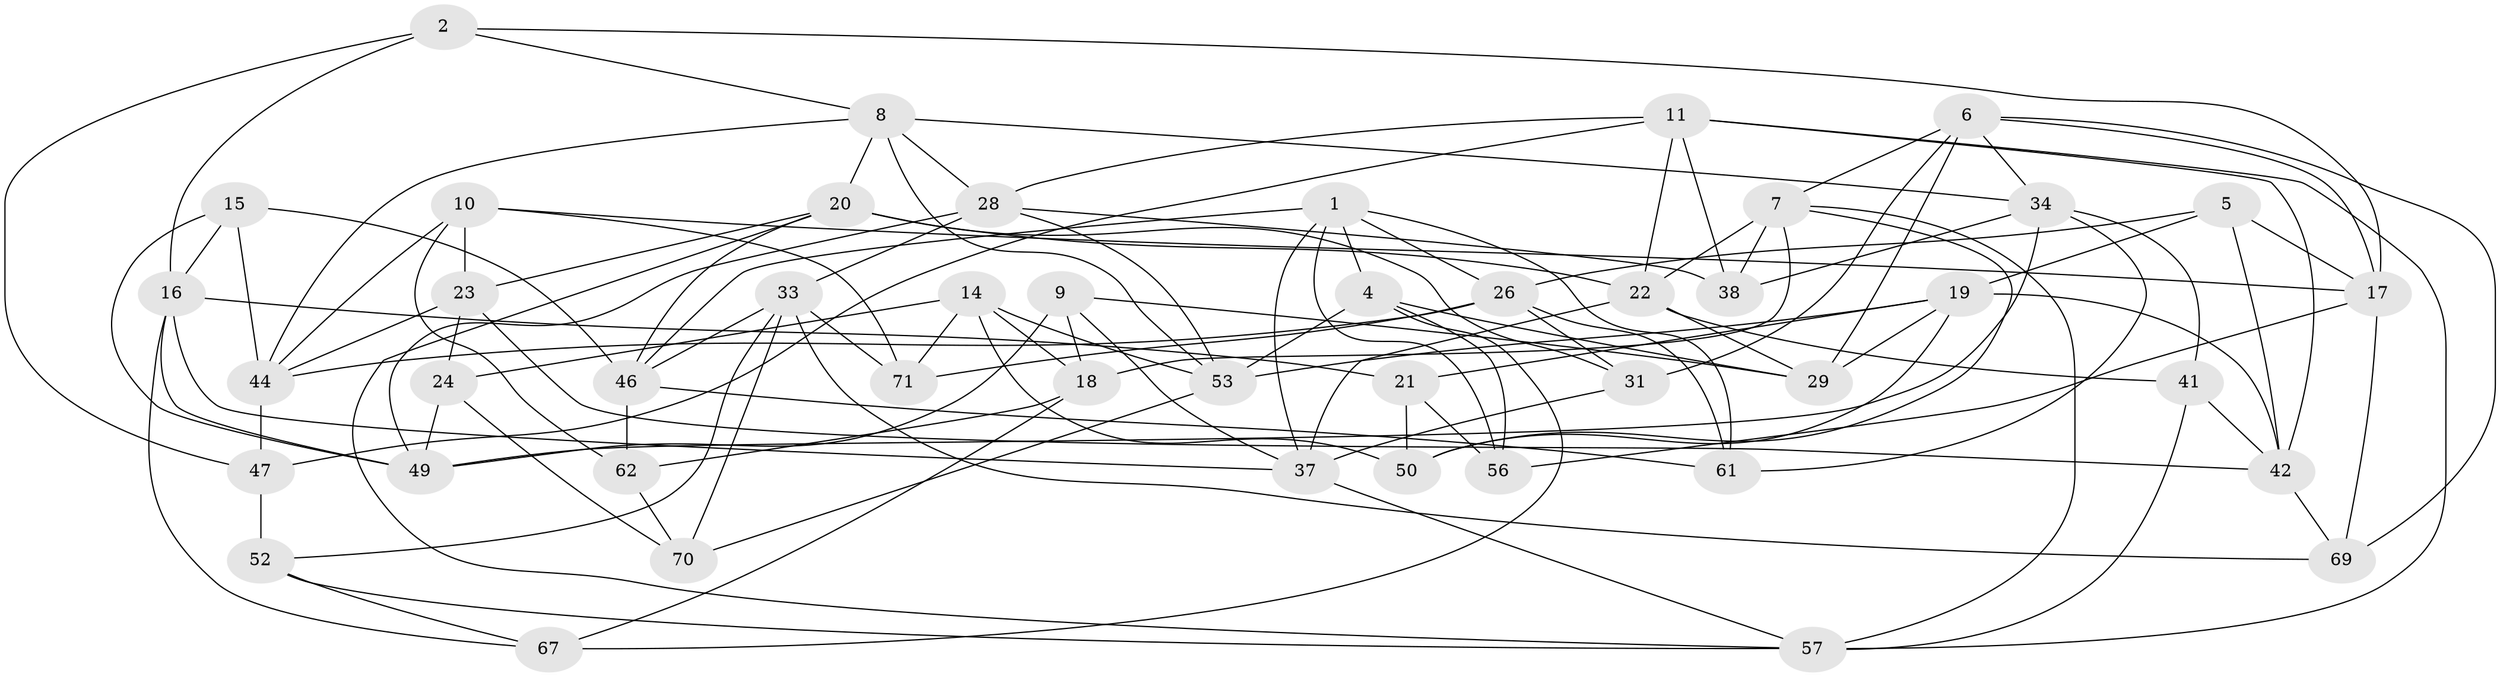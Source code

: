 // Generated by graph-tools (version 1.1) at 2025/24/03/03/25 07:24:30]
// undirected, 46 vertices, 116 edges
graph export_dot {
graph [start="1"]
  node [color=gray90,style=filled];
  1 [super="+3"];
  2;
  4 [super="+39"];
  5;
  6 [super="+25"];
  7 [super="+27"];
  8 [super="+45"];
  9;
  10 [super="+13"];
  11 [super="+12"];
  14 [super="+36"];
  15;
  16 [super="+40"];
  17 [super="+60"];
  18 [super="+43"];
  19 [super="+64"];
  20 [super="+30"];
  21;
  22 [super="+63"];
  23 [super="+54"];
  24;
  26 [super="+51"];
  28 [super="+65"];
  29 [super="+32"];
  31;
  33 [super="+59"];
  34 [super="+35"];
  37 [super="+68"];
  38;
  41;
  42 [super="+73"];
  44 [super="+48"];
  46 [super="+72"];
  47;
  49 [super="+66"];
  50;
  52;
  53 [super="+55"];
  56;
  57 [super="+58"];
  61;
  62;
  67;
  69;
  70;
  71;
  1 -- 56;
  1 -- 26;
  1 -- 61;
  1 -- 37;
  1 -- 46;
  1 -- 4;
  2 -- 47;
  2 -- 16;
  2 -- 17;
  2 -- 8;
  4 -- 67;
  4 -- 29 [weight=2];
  4 -- 56;
  4 -- 53;
  5 -- 17;
  5 -- 42;
  5 -- 19;
  5 -- 26;
  6 -- 31;
  6 -- 69;
  6 -- 29;
  6 -- 17;
  6 -- 34;
  6 -- 7;
  7 -- 38;
  7 -- 50;
  7 -- 18;
  7 -- 57;
  7 -- 22;
  8 -- 20;
  8 -- 53;
  8 -- 34;
  8 -- 28;
  8 -- 44;
  9 -- 49;
  9 -- 18;
  9 -- 37;
  9 -- 29;
  10 -- 44;
  10 -- 23 [weight=2];
  10 -- 17;
  10 -- 62;
  10 -- 71;
  11 -- 38;
  11 -- 57;
  11 -- 22;
  11 -- 42;
  11 -- 28;
  11 -- 47;
  14 -- 71;
  14 -- 53;
  14 -- 18 [weight=2];
  14 -- 24;
  14 -- 50;
  15 -- 16;
  15 -- 44;
  15 -- 49;
  15 -- 46;
  16 -- 67;
  16 -- 49;
  16 -- 37;
  16 -- 21;
  17 -- 56;
  17 -- 69;
  18 -- 62;
  18 -- 67;
  19 -- 21;
  19 -- 50;
  19 -- 53;
  19 -- 29;
  19 -- 42;
  20 -- 23;
  20 -- 22;
  20 -- 57;
  20 -- 46;
  20 -- 31;
  21 -- 50;
  21 -- 56;
  22 -- 29;
  22 -- 41;
  22 -- 37;
  23 -- 24;
  23 -- 44;
  23 -- 42;
  24 -- 70;
  24 -- 49;
  26 -- 44;
  26 -- 31;
  26 -- 61;
  26 -- 71;
  28 -- 49;
  28 -- 38;
  28 -- 53;
  28 -- 33;
  31 -- 37;
  33 -- 70;
  33 -- 69;
  33 -- 46;
  33 -- 52;
  33 -- 71;
  34 -- 61;
  34 -- 49;
  34 -- 38;
  34 -- 41;
  37 -- 57;
  41 -- 57;
  41 -- 42;
  42 -- 69;
  44 -- 47;
  46 -- 62;
  46 -- 61;
  47 -- 52;
  52 -- 67;
  52 -- 57;
  53 -- 70;
  62 -- 70;
}
